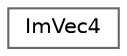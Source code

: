 digraph "Graphical Class Hierarchy"
{
 // LATEX_PDF_SIZE
  bgcolor="transparent";
  edge [fontname=Helvetica,fontsize=10,labelfontname=Helvetica,labelfontsize=10];
  node [fontname=Helvetica,fontsize=10,shape=box,height=0.2,width=0.4];
  rankdir="LR";
  Node0 [label="ImVec4",height=0.2,width=0.4,color="grey40", fillcolor="white", style="filled",URL="$struct_im_vec4.html",tooltip=" "];
}
